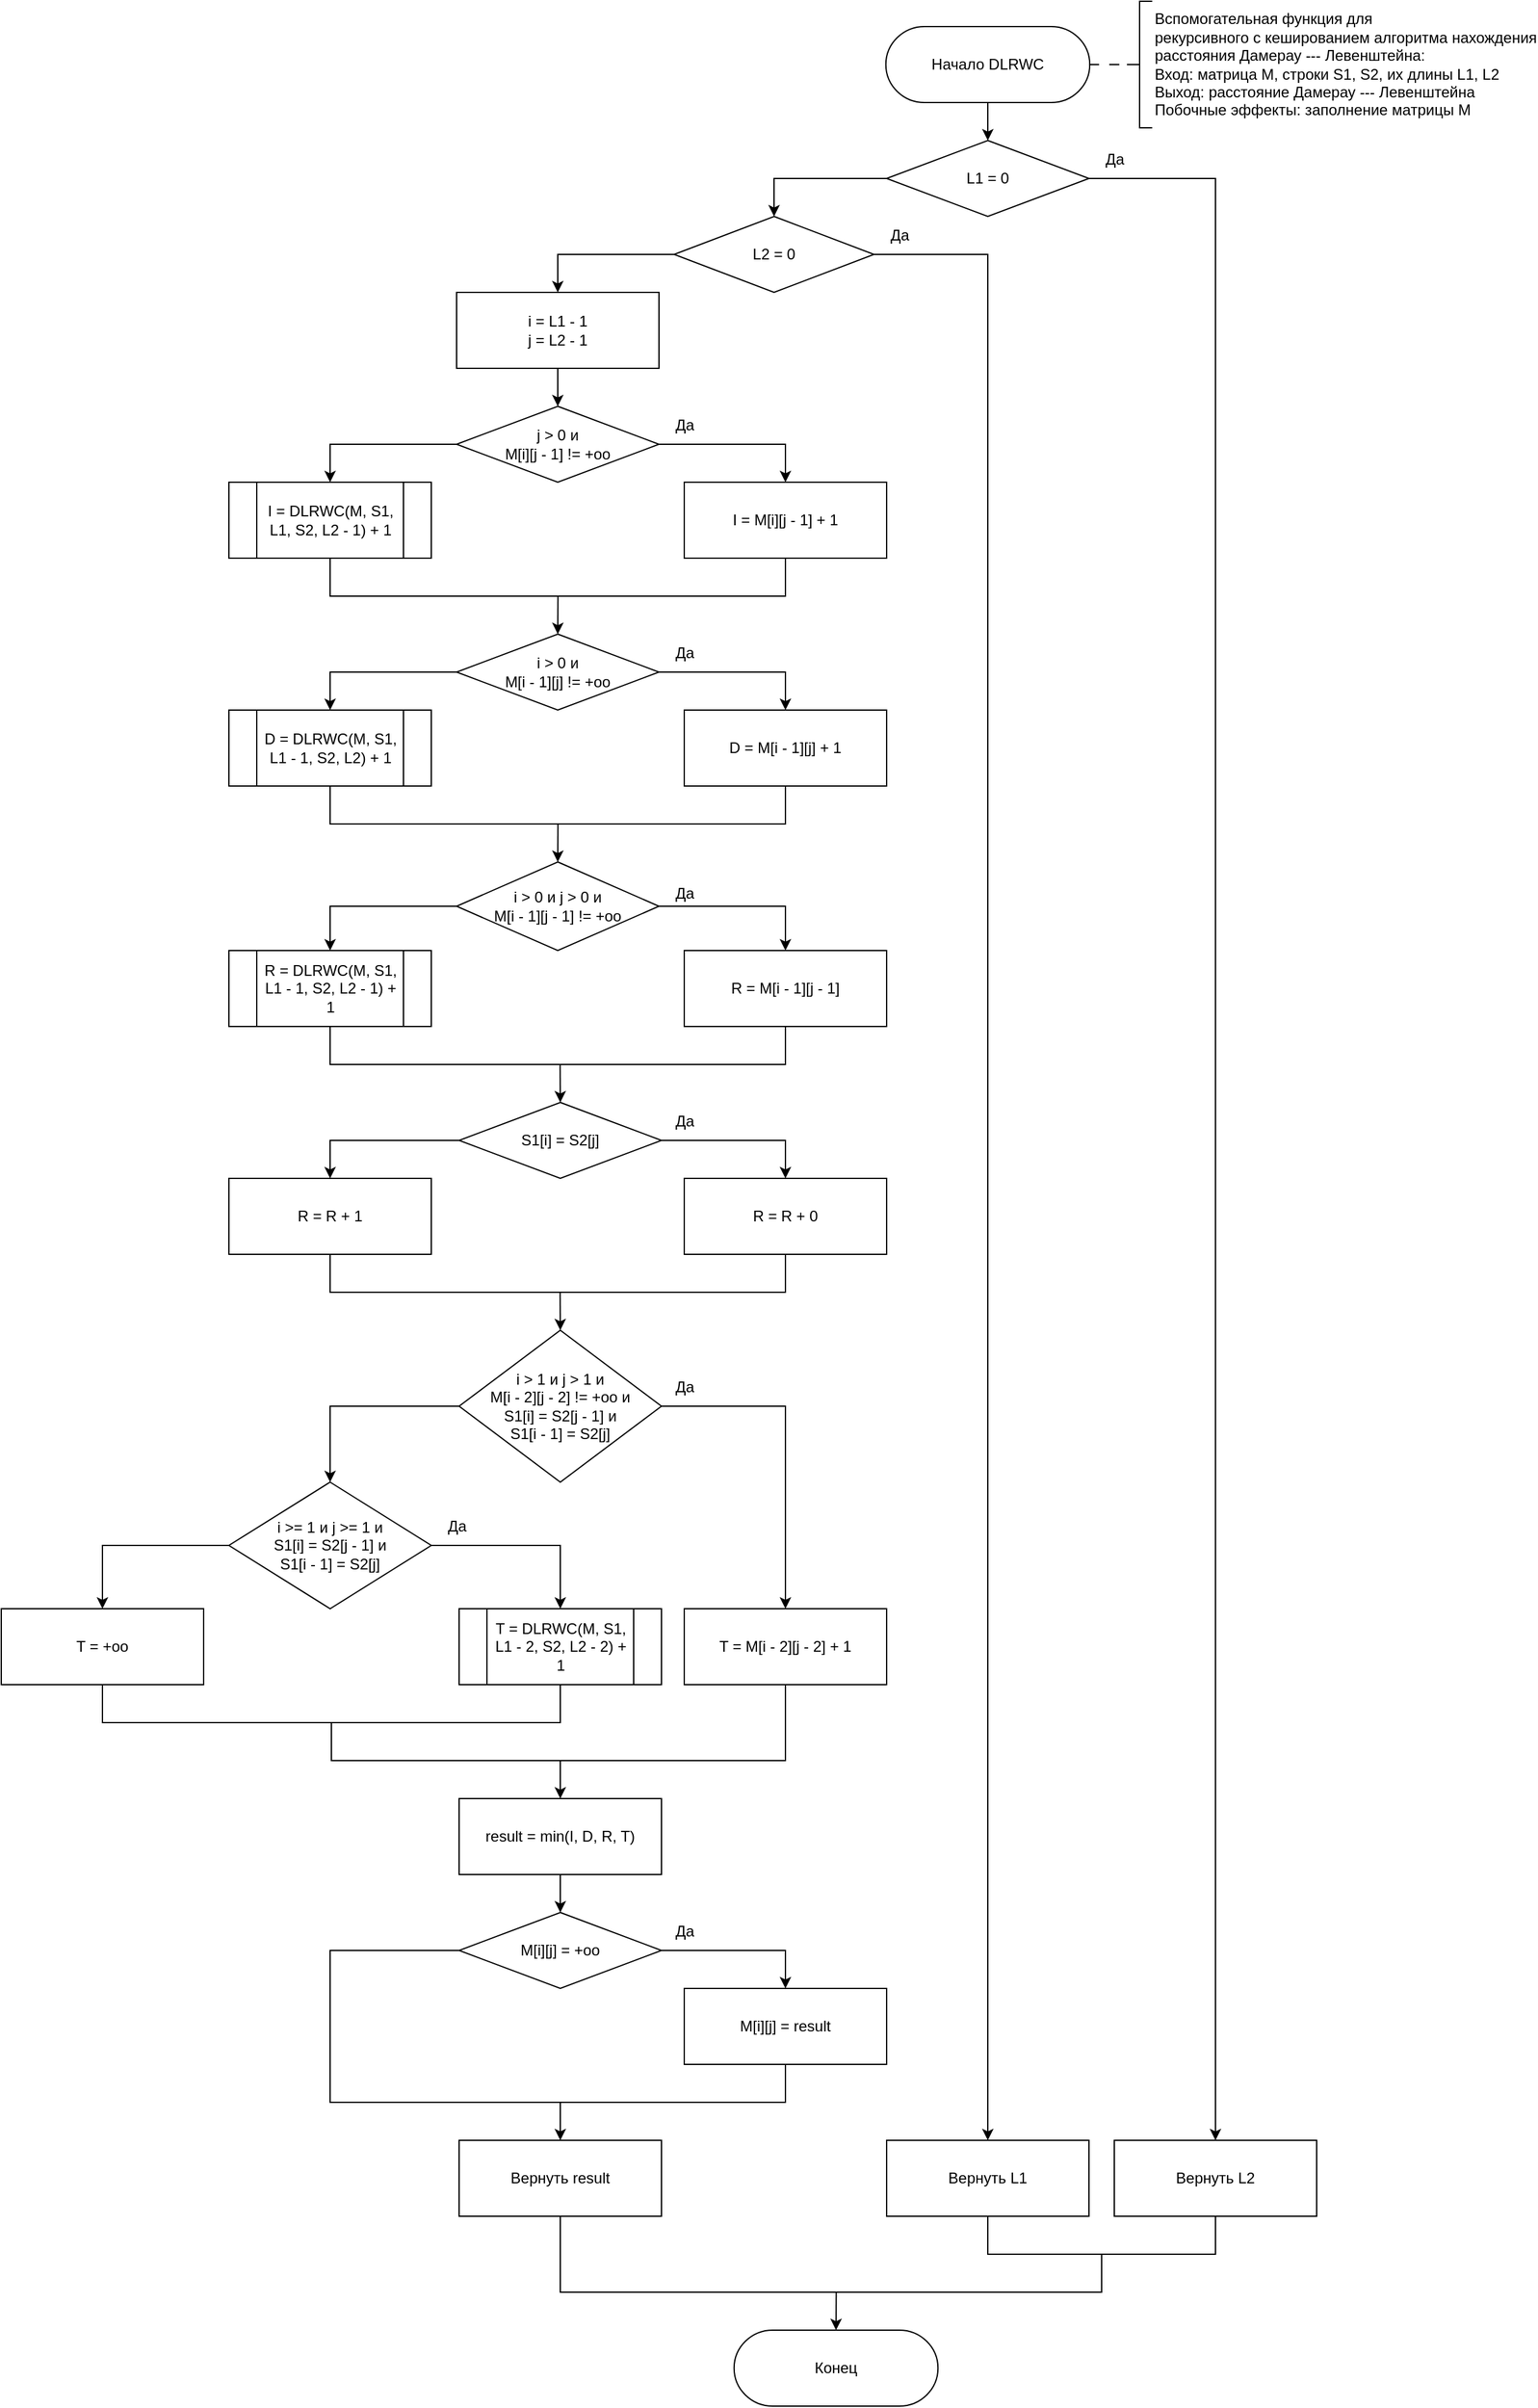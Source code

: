 <mxfile version="22.0.8" type="device">
  <diagram name="Page-1" id="_I_mo6e4AMlPnDHz9Azm">
    <mxGraphModel dx="2467" dy="1407" grid="1" gridSize="10" guides="1" tooltips="1" connect="1" arrows="1" fold="1" page="1" pageScale="1" pageWidth="1169" pageHeight="827" math="0" shadow="0">
      <root>
        <mxCell id="0" />
        <mxCell id="1" parent="0" />
        <mxCell id="eSqSu_eYTkoBlQldwkRQ-2" value="Начало DLRWC" style="html=1;shape=stencil(xVVNb4MwDP01HJmAaFV7nFh37GWTdnapgaghQU7Wj3+/0IAGAzqayyQO+D3yXuzYJGCpLqHGIIkkVBiw1yBJPpAqLsEosoFlSgevIheeXbhZuxB0jZlx2AmIw16gY7QhdcQzP5hWgcsSiZuGZdsgerHfNA9LMyWlFeFK6gHT460YcGnXRhcnFj09O5trG7uotg4VGqQB+pPczgFB8ubtFC9zevdwGmbU+f7l9Pm4U+zntPWpXvzbLF5YwZ1HYhN2683CA/Oy69Qfz86rmCO7xdnN2LHUInMDyNI9ZMeC1Jc8TG6yhma4R0RHV+qEs+19L/1OQHDZE+j+OY8oAGX2hVoF1q6h6zC+hHDhOiRloKnCQF8AFRhanTAXUAwofUase3B79NPbXXlkHHko/GPGHiecCaXxzhhYfNRkN3SmM1maK8I7LZtzIdzVNDcNI4Eb6i7KG/AN);whiteSpace=wrap;" vertex="1" parent="1">
          <mxGeometry x="150" y="190" width="100" height="60" as="geometry" />
        </mxCell>
        <mxCell id="eSqSu_eYTkoBlQldwkRQ-3" style="edgeStyle=orthogonalEdgeStyle;rounded=0;orthogonalLoop=1;jettySize=auto;html=1;exitX=1;exitY=0.5;exitDx=0;exitDy=0;exitPerimeter=0;entryX=0.5;entryY=0;entryDx=0;entryDy=0;" edge="1" parent="1" source="eSqSu_eYTkoBlQldwkRQ-4" target="eSqSu_eYTkoBlQldwkRQ-9">
          <mxGeometry relative="1" as="geometry" />
        </mxCell>
        <mxCell id="eSqSu_eYTkoBlQldwkRQ-4" value="L1 = 0" style="html=1;shape=mxgraph.flowchart.decision;whiteSpace=wrap;" vertex="1" parent="1">
          <mxGeometry x="120" y="280" width="160" height="60" as="geometry" />
        </mxCell>
        <mxCell id="eSqSu_eYTkoBlQldwkRQ-5" style="edgeStyle=orthogonalEdgeStyle;rounded=0;orthogonalLoop=1;jettySize=auto;html=1;exitX=1;exitY=0.5;exitDx=0;exitDy=0;exitPerimeter=0;entryX=0.5;entryY=0;entryDx=0;entryDy=0;" edge="1" parent="1" source="eSqSu_eYTkoBlQldwkRQ-6" target="eSqSu_eYTkoBlQldwkRQ-11">
          <mxGeometry relative="1" as="geometry" />
        </mxCell>
        <mxCell id="eSqSu_eYTkoBlQldwkRQ-37" style="edgeStyle=orthogonalEdgeStyle;rounded=0;orthogonalLoop=1;jettySize=auto;html=1;exitX=0;exitY=0.5;exitDx=0;exitDy=0;exitPerimeter=0;entryX=0.5;entryY=0;entryDx=0;entryDy=0;" edge="1" parent="1" source="eSqSu_eYTkoBlQldwkRQ-6" target="eSqSu_eYTkoBlQldwkRQ-36">
          <mxGeometry relative="1" as="geometry" />
        </mxCell>
        <mxCell id="eSqSu_eYTkoBlQldwkRQ-6" value="L2 = 0" style="html=1;shape=mxgraph.flowchart.decision;whiteSpace=wrap;" vertex="1" parent="1">
          <mxGeometry x="-48" y="340" width="158" height="60" as="geometry" />
        </mxCell>
        <mxCell id="eSqSu_eYTkoBlQldwkRQ-7" style="edgeStyle=orthogonalEdgeStyle;rounded=0;orthogonalLoop=1;jettySize=auto;html=1;exitX=0;exitY=0.5;exitDx=0;exitDy=0;exitPerimeter=0;entryX=0.5;entryY=0;entryDx=0;entryDy=0;entryPerimeter=0;" edge="1" parent="1" source="eSqSu_eYTkoBlQldwkRQ-4" target="eSqSu_eYTkoBlQldwkRQ-6">
          <mxGeometry relative="1" as="geometry" />
        </mxCell>
        <mxCell id="eSqSu_eYTkoBlQldwkRQ-8" style="edgeStyle=orthogonalEdgeStyle;rounded=0;orthogonalLoop=1;jettySize=auto;html=1;exitX=0.5;exitY=1;exitDx=0;exitDy=0;exitPerimeter=0;entryX=0.5;entryY=0;entryDx=0;entryDy=0;entryPerimeter=0;" edge="1" parent="1" source="eSqSu_eYTkoBlQldwkRQ-2" target="eSqSu_eYTkoBlQldwkRQ-4">
          <mxGeometry relative="1" as="geometry" />
        </mxCell>
        <mxCell id="eSqSu_eYTkoBlQldwkRQ-9" value="Вернуть L2" style="rounded=1;whiteSpace=wrap;html=1;absoluteArcSize=1;arcSize=0;" vertex="1" parent="1">
          <mxGeometry x="300" y="1860" width="160" height="60" as="geometry" />
        </mxCell>
        <mxCell id="eSqSu_eYTkoBlQldwkRQ-10" style="edgeStyle=orthogonalEdgeStyle;rounded=0;orthogonalLoop=1;jettySize=auto;html=1;exitX=0.5;exitY=1;exitDx=0;exitDy=0;entryX=0.5;entryY=1;entryDx=0;entryDy=0;endArrow=none;endFill=0;" edge="1" parent="1" source="eSqSu_eYTkoBlQldwkRQ-11" target="eSqSu_eYTkoBlQldwkRQ-9">
          <mxGeometry relative="1" as="geometry">
            <Array as="points">
              <mxPoint x="200" y="1950" />
              <mxPoint x="380" y="1950" />
            </Array>
          </mxGeometry>
        </mxCell>
        <mxCell id="eSqSu_eYTkoBlQldwkRQ-11" value="Вернуть L1" style="rounded=1;whiteSpace=wrap;html=1;absoluteArcSize=1;arcSize=0;" vertex="1" parent="1">
          <mxGeometry x="120" y="1860" width="160" height="60" as="geometry" />
        </mxCell>
        <mxCell id="eSqSu_eYTkoBlQldwkRQ-18" style="edgeStyle=orthogonalEdgeStyle;rounded=0;orthogonalLoop=1;jettySize=auto;html=1;exitX=0.5;exitY=0;exitDx=0;exitDy=0;exitPerimeter=0;endArrow=none;endFill=0;startArrow=classic;startFill=1;" edge="1" parent="1" source="eSqSu_eYTkoBlQldwkRQ-20">
          <mxGeometry relative="1" as="geometry">
            <mxPoint x="79.87" y="2010" as="targetPoint" />
          </mxGeometry>
        </mxCell>
        <mxCell id="eSqSu_eYTkoBlQldwkRQ-19" style="edgeStyle=orthogonalEdgeStyle;rounded=0;orthogonalLoop=1;jettySize=auto;html=1;exitX=0.5;exitY=0;exitDx=0;exitDy=0;exitPerimeter=0;startArrow=classic;startFill=1;endArrow=none;endFill=0;" edge="1" parent="1" source="eSqSu_eYTkoBlQldwkRQ-20">
          <mxGeometry relative="1" as="geometry">
            <mxPoint x="80.167" y="1980" as="targetPoint" />
          </mxGeometry>
        </mxCell>
        <mxCell id="eSqSu_eYTkoBlQldwkRQ-20" value="Конец" style="html=1;shape=stencil(xVVNb4MwDP01HJmAaFV7nFh37GWTdnapgaghQU7Wj3+/0IAGAzqayyQO+D3yXuzYJGCpLqHGIIkkVBiw1yBJPpAqLsEosoFlSgevIheeXbhZuxB0jZlx2AmIw16gY7QhdcQzP5hWgcsSiZuGZdsgerHfNA9LMyWlFeFK6gHT460YcGnXRhcnFj09O5trG7uotg4VGqQB+pPczgFB8ubtFC9zevdwGmbU+f7l9Pm4U+zntPWpXvzbLF5YwZ1HYhN2683CA/Oy69Qfz86rmCO7xdnN2LHUInMDyNI9ZMeC1Jc8TG6yhma4R0RHV+qEs+19L/1OQHDZE+j+OY8oAGX2hVoF1q6h6zC+hHDhOiRloKnCQF8AFRhanTAXUAwofUase3B79NPbXXlkHHko/GPGHiecCaXxzhhYfNRkN3SmM1maK8I7LZtzIdzVNDcNI4Eb6i7KG/AN);whiteSpace=wrap;" vertex="1" parent="1">
          <mxGeometry x="30" y="2010" width="100" height="60" as="geometry" />
        </mxCell>
        <mxCell id="eSqSu_eYTkoBlQldwkRQ-22" style="edgeStyle=orthogonalEdgeStyle;rounded=0;orthogonalLoop=1;jettySize=auto;html=1;exitX=0.5;exitY=1;exitDx=0;exitDy=0;endArrow=none;endFill=0;" edge="1" parent="1">
          <mxGeometry relative="1" as="geometry">
            <mxPoint x="290" y="1950" as="targetPoint" />
            <Array as="points">
              <mxPoint x="-138" y="1980" />
              <mxPoint x="290" y="1980" />
            </Array>
            <mxPoint x="-138" y="1920" as="sourcePoint" />
          </mxGeometry>
        </mxCell>
        <mxCell id="eSqSu_eYTkoBlQldwkRQ-31" style="edgeStyle=orthogonalEdgeStyle;rounded=0;orthogonalLoop=1;jettySize=auto;html=1;endArrow=none;endFill=0;dashed=1;dashPattern=8 8;" edge="1" parent="1">
          <mxGeometry relative="1" as="geometry">
            <mxPoint x="310" y="220" as="targetPoint" />
            <mxPoint x="280" y="220" as="sourcePoint" />
          </mxGeometry>
        </mxCell>
        <mxCell id="eSqSu_eYTkoBlQldwkRQ-32" value="Вспомогательная функция для&lt;br&gt;рекурсивного c кешированием алгоритма нахождения&lt;br style=&quot;border-color: var(--border-color);&quot;&gt;расстояния Дамерау --- Левенштейна:&lt;br style=&quot;border-color: var(--border-color);&quot;&gt;Вход: матрица M, строки S1, S2, их длины L1, L2&lt;br style=&quot;border-color: var(--border-color);&quot;&gt;Выход: расстояние Дамерау --- Левенштейна&lt;br&gt;Побочные эффекты: заполнение матрицы M" style="html=1;shape=mxgraph.flowchart.annotation_2;align=left;labelPosition=right;pointerEvents=1;" vertex="1" parent="1">
          <mxGeometry x="310" y="170" width="20" height="100" as="geometry" />
        </mxCell>
        <mxCell id="eSqSu_eYTkoBlQldwkRQ-36" value="i = L1 - 1&lt;br&gt;j = L2 - 1" style="rounded=1;whiteSpace=wrap;html=1;absoluteArcSize=1;arcSize=0;" vertex="1" parent="1">
          <mxGeometry x="-220" y="400" width="160" height="60" as="geometry" />
        </mxCell>
        <mxCell id="eSqSu_eYTkoBlQldwkRQ-94" style="edgeStyle=orthogonalEdgeStyle;rounded=0;orthogonalLoop=1;jettySize=auto;html=1;exitX=0;exitY=0.5;exitDx=0;exitDy=0;exitPerimeter=0;entryX=0.5;entryY=0;entryDx=0;entryDy=0;" edge="1" parent="1" source="eSqSu_eYTkoBlQldwkRQ-38" target="eSqSu_eYTkoBlQldwkRQ-41">
          <mxGeometry relative="1" as="geometry" />
        </mxCell>
        <mxCell id="eSqSu_eYTkoBlQldwkRQ-95" style="edgeStyle=orthogonalEdgeStyle;rounded=0;orthogonalLoop=1;jettySize=auto;html=1;exitX=1;exitY=0.5;exitDx=0;exitDy=0;exitPerimeter=0;entryX=0.5;entryY=0;entryDx=0;entryDy=0;" edge="1" parent="1" source="eSqSu_eYTkoBlQldwkRQ-38" target="eSqSu_eYTkoBlQldwkRQ-40">
          <mxGeometry relative="1" as="geometry" />
        </mxCell>
        <mxCell id="eSqSu_eYTkoBlQldwkRQ-96" style="edgeStyle=orthogonalEdgeStyle;rounded=0;orthogonalLoop=1;jettySize=auto;html=1;exitX=0.5;exitY=0;exitDx=0;exitDy=0;exitPerimeter=0;entryX=0.5;entryY=1;entryDx=0;entryDy=0;endArrow=none;endFill=0;startArrow=classic;startFill=1;" edge="1" parent="1" source="eSqSu_eYTkoBlQldwkRQ-38" target="eSqSu_eYTkoBlQldwkRQ-36">
          <mxGeometry relative="1" as="geometry" />
        </mxCell>
        <mxCell id="eSqSu_eYTkoBlQldwkRQ-38" value="j &amp;gt; 0 и&lt;br&gt;M[i][j - 1] != +oo" style="html=1;shape=mxgraph.flowchart.decision;whiteSpace=wrap;" vertex="1" parent="1">
          <mxGeometry x="-220" y="490" width="160" height="60" as="geometry" />
        </mxCell>
        <mxCell id="eSqSu_eYTkoBlQldwkRQ-40" value="I = M[i][j - 1] + 1" style="rounded=1;whiteSpace=wrap;html=1;absoluteArcSize=1;arcSize=0;" vertex="1" parent="1">
          <mxGeometry x="-40" y="550" width="160" height="60" as="geometry" />
        </mxCell>
        <mxCell id="eSqSu_eYTkoBlQldwkRQ-42" style="edgeStyle=orthogonalEdgeStyle;rounded=0;orthogonalLoop=1;jettySize=auto;html=1;exitX=0.5;exitY=1;exitDx=0;exitDy=0;entryX=0.5;entryY=1;entryDx=0;entryDy=0;endArrow=none;endFill=0;" edge="1" parent="1" source="eSqSu_eYTkoBlQldwkRQ-41" target="eSqSu_eYTkoBlQldwkRQ-40">
          <mxGeometry relative="1" as="geometry">
            <Array as="points">
              <mxPoint x="-320" y="640" />
              <mxPoint x="40" y="640" />
            </Array>
          </mxGeometry>
        </mxCell>
        <mxCell id="eSqSu_eYTkoBlQldwkRQ-41" value="I = DLRWC(M, S1, L1, S2, L2 - 1) + 1" style="html=1;shape=process;whiteSpace=wrap;size=0.14;" vertex="1" parent="1">
          <mxGeometry x="-400" y="550" width="160" height="60" as="geometry" />
        </mxCell>
        <mxCell id="eSqSu_eYTkoBlQldwkRQ-91" style="edgeStyle=orthogonalEdgeStyle;rounded=0;orthogonalLoop=1;jettySize=auto;html=1;exitX=0;exitY=0.5;exitDx=0;exitDy=0;exitPerimeter=0;entryX=0.5;entryY=0;entryDx=0;entryDy=0;" edge="1" parent="1" source="eSqSu_eYTkoBlQldwkRQ-43" target="eSqSu_eYTkoBlQldwkRQ-46">
          <mxGeometry relative="1" as="geometry" />
        </mxCell>
        <mxCell id="eSqSu_eYTkoBlQldwkRQ-92" style="edgeStyle=orthogonalEdgeStyle;rounded=0;orthogonalLoop=1;jettySize=auto;html=1;exitX=1;exitY=0.5;exitDx=0;exitDy=0;exitPerimeter=0;entryX=0.5;entryY=0;entryDx=0;entryDy=0;" edge="1" parent="1" source="eSqSu_eYTkoBlQldwkRQ-43" target="eSqSu_eYTkoBlQldwkRQ-44">
          <mxGeometry relative="1" as="geometry" />
        </mxCell>
        <mxCell id="eSqSu_eYTkoBlQldwkRQ-93" style="edgeStyle=orthogonalEdgeStyle;rounded=0;orthogonalLoop=1;jettySize=auto;html=1;exitX=0.5;exitY=0;exitDx=0;exitDy=0;exitPerimeter=0;endArrow=none;endFill=0;startArrow=classic;startFill=1;" edge="1" parent="1" source="eSqSu_eYTkoBlQldwkRQ-43">
          <mxGeometry relative="1" as="geometry">
            <mxPoint x="-139.833" y="640" as="targetPoint" />
          </mxGeometry>
        </mxCell>
        <mxCell id="eSqSu_eYTkoBlQldwkRQ-43" value="i &amp;gt; 0 и&lt;br&gt;M[i - 1][j] != +oo" style="html=1;shape=mxgraph.flowchart.decision;whiteSpace=wrap;" vertex="1" parent="1">
          <mxGeometry x="-220" y="670" width="160" height="60" as="geometry" />
        </mxCell>
        <mxCell id="eSqSu_eYTkoBlQldwkRQ-44" value="D = M[i - 1][j] + 1" style="rounded=1;whiteSpace=wrap;html=1;absoluteArcSize=1;arcSize=0;" vertex="1" parent="1">
          <mxGeometry x="-40" y="730" width="160" height="60" as="geometry" />
        </mxCell>
        <mxCell id="eSqSu_eYTkoBlQldwkRQ-45" style="edgeStyle=orthogonalEdgeStyle;rounded=0;orthogonalLoop=1;jettySize=auto;html=1;exitX=0.5;exitY=1;exitDx=0;exitDy=0;entryX=0.5;entryY=1;entryDx=0;entryDy=0;endArrow=none;endFill=0;" edge="1" parent="1" source="eSqSu_eYTkoBlQldwkRQ-46" target="eSqSu_eYTkoBlQldwkRQ-44">
          <mxGeometry relative="1" as="geometry">
            <Array as="points">
              <mxPoint x="-320" y="820" />
              <mxPoint x="40" y="820" />
            </Array>
          </mxGeometry>
        </mxCell>
        <mxCell id="eSqSu_eYTkoBlQldwkRQ-46" value="D = DLRWC(M, S1, L1 - 1, S2, L2) + 1" style="html=1;shape=process;whiteSpace=wrap;size=0.14;" vertex="1" parent="1">
          <mxGeometry x="-400" y="730" width="160" height="60" as="geometry" />
        </mxCell>
        <mxCell id="eSqSu_eYTkoBlQldwkRQ-87" style="edgeStyle=orthogonalEdgeStyle;rounded=0;orthogonalLoop=1;jettySize=auto;html=1;exitX=0;exitY=0.5;exitDx=0;exitDy=0;exitPerimeter=0;entryX=0.5;entryY=0;entryDx=0;entryDy=0;" edge="1" parent="1" source="eSqSu_eYTkoBlQldwkRQ-47" target="eSqSu_eYTkoBlQldwkRQ-50">
          <mxGeometry relative="1" as="geometry" />
        </mxCell>
        <mxCell id="eSqSu_eYTkoBlQldwkRQ-88" style="edgeStyle=orthogonalEdgeStyle;rounded=0;orthogonalLoop=1;jettySize=auto;html=1;entryX=0.5;entryY=0;entryDx=0;entryDy=0;" edge="1" parent="1" source="eSqSu_eYTkoBlQldwkRQ-47" target="eSqSu_eYTkoBlQldwkRQ-48">
          <mxGeometry relative="1" as="geometry" />
        </mxCell>
        <mxCell id="eSqSu_eYTkoBlQldwkRQ-90" style="edgeStyle=orthogonalEdgeStyle;rounded=0;orthogonalLoop=1;jettySize=auto;html=1;exitX=0.5;exitY=0;exitDx=0;exitDy=0;exitPerimeter=0;endArrow=none;endFill=0;startArrow=classic;startFill=1;" edge="1" parent="1" source="eSqSu_eYTkoBlQldwkRQ-47">
          <mxGeometry relative="1" as="geometry">
            <mxPoint x="-139.833" y="820" as="targetPoint" />
          </mxGeometry>
        </mxCell>
        <mxCell id="eSqSu_eYTkoBlQldwkRQ-47" value="i &amp;gt; 0 и j &amp;gt; 0 и&lt;br&gt;M[i - 1][j - 1] != +oo" style="html=1;shape=mxgraph.flowchart.decision;whiteSpace=wrap;" vertex="1" parent="1">
          <mxGeometry x="-220" y="850" width="160" height="70" as="geometry" />
        </mxCell>
        <mxCell id="eSqSu_eYTkoBlQldwkRQ-48" value="R = M[i - 1][j - 1]" style="rounded=1;whiteSpace=wrap;html=1;absoluteArcSize=1;arcSize=0;" vertex="1" parent="1">
          <mxGeometry x="-40" y="920" width="160" height="60" as="geometry" />
        </mxCell>
        <mxCell id="eSqSu_eYTkoBlQldwkRQ-49" style="edgeStyle=orthogonalEdgeStyle;rounded=0;orthogonalLoop=1;jettySize=auto;html=1;exitX=0.5;exitY=1;exitDx=0;exitDy=0;entryX=0.5;entryY=1;entryDx=0;entryDy=0;endArrow=none;endFill=0;" edge="1" parent="1" source="eSqSu_eYTkoBlQldwkRQ-50" target="eSqSu_eYTkoBlQldwkRQ-48">
          <mxGeometry relative="1" as="geometry">
            <Array as="points">
              <mxPoint x="-320" y="1010" />
              <mxPoint x="40" y="1010" />
            </Array>
          </mxGeometry>
        </mxCell>
        <mxCell id="eSqSu_eYTkoBlQldwkRQ-50" value="R = DLRWC(M, S1, L1 - 1, S2, L2 - 1) + 1" style="html=1;shape=process;whiteSpace=wrap;size=0.14;" vertex="1" parent="1">
          <mxGeometry x="-400" y="920" width="160" height="60" as="geometry" />
        </mxCell>
        <mxCell id="eSqSu_eYTkoBlQldwkRQ-51" style="edgeStyle=orthogonalEdgeStyle;rounded=0;orthogonalLoop=1;jettySize=auto;html=1;exitX=0;exitY=0.5;exitDx=0;exitDy=0;exitPerimeter=0;entryX=0.5;entryY=0;entryDx=0;entryDy=0;" edge="1" parent="1" source="eSqSu_eYTkoBlQldwkRQ-53" target="eSqSu_eYTkoBlQldwkRQ-55">
          <mxGeometry relative="1" as="geometry" />
        </mxCell>
        <mxCell id="eSqSu_eYTkoBlQldwkRQ-52" style="edgeStyle=orthogonalEdgeStyle;rounded=0;orthogonalLoop=1;jettySize=auto;html=1;exitX=1;exitY=0.5;exitDx=0;exitDy=0;exitPerimeter=0;entryX=0.5;entryY=0;entryDx=0;entryDy=0;" edge="1" parent="1" source="eSqSu_eYTkoBlQldwkRQ-53" target="eSqSu_eYTkoBlQldwkRQ-56">
          <mxGeometry relative="1" as="geometry" />
        </mxCell>
        <mxCell id="eSqSu_eYTkoBlQldwkRQ-89" style="edgeStyle=orthogonalEdgeStyle;rounded=0;orthogonalLoop=1;jettySize=auto;html=1;exitX=0.5;exitY=0;exitDx=0;exitDy=0;exitPerimeter=0;endArrow=none;endFill=0;startArrow=classic;startFill=1;" edge="1" parent="1" source="eSqSu_eYTkoBlQldwkRQ-53">
          <mxGeometry relative="1" as="geometry">
            <mxPoint x="-138.167" y="1010" as="targetPoint" />
          </mxGeometry>
        </mxCell>
        <mxCell id="eSqSu_eYTkoBlQldwkRQ-53" value="S1[i] = S2[j]" style="html=1;shape=mxgraph.flowchart.decision;whiteSpace=wrap;" vertex="1" parent="1">
          <mxGeometry x="-218" y="1040" width="160" height="60" as="geometry" />
        </mxCell>
        <mxCell id="eSqSu_eYTkoBlQldwkRQ-54" style="edgeStyle=orthogonalEdgeStyle;rounded=0;orthogonalLoop=1;jettySize=auto;html=1;exitX=0.5;exitY=1;exitDx=0;exitDy=0;entryX=0.5;entryY=1;entryDx=0;entryDy=0;endArrow=none;endFill=0;" edge="1" parent="1" source="eSqSu_eYTkoBlQldwkRQ-55" target="eSqSu_eYTkoBlQldwkRQ-56">
          <mxGeometry relative="1" as="geometry">
            <Array as="points">
              <mxPoint x="-320" y="1190" />
              <mxPoint x="40" y="1190" />
            </Array>
          </mxGeometry>
        </mxCell>
        <mxCell id="eSqSu_eYTkoBlQldwkRQ-55" value="R = R + 1" style="rounded=1;whiteSpace=wrap;html=1;absoluteArcSize=1;arcSize=0;" vertex="1" parent="1">
          <mxGeometry x="-400" y="1100" width="160" height="60" as="geometry" />
        </mxCell>
        <mxCell id="eSqSu_eYTkoBlQldwkRQ-56" value="R = R + 0" style="rounded=1;whiteSpace=wrap;html=1;absoluteArcSize=1;arcSize=0;" vertex="1" parent="1">
          <mxGeometry x="-40" y="1100" width="160" height="60" as="geometry" />
        </mxCell>
        <mxCell id="eSqSu_eYTkoBlQldwkRQ-75" style="edgeStyle=orthogonalEdgeStyle;rounded=0;orthogonalLoop=1;jettySize=auto;html=1;exitX=0.5;exitY=1;exitDx=0;exitDy=0;entryX=0.5;entryY=1;entryDx=0;entryDy=0;endArrow=none;endFill=0;" edge="1" parent="1" source="eSqSu_eYTkoBlQldwkRQ-57" target="eSqSu_eYTkoBlQldwkRQ-71">
          <mxGeometry relative="1" as="geometry">
            <Array as="points">
              <mxPoint x="-500" y="1530" />
              <mxPoint x="-138" y="1530" />
            </Array>
          </mxGeometry>
        </mxCell>
        <mxCell id="eSqSu_eYTkoBlQldwkRQ-57" value="T = +oo" style="rounded=1;whiteSpace=wrap;html=1;absoluteArcSize=1;arcSize=0;" vertex="1" parent="1">
          <mxGeometry x="-580" y="1440" width="160" height="60" as="geometry" />
        </mxCell>
        <mxCell id="eSqSu_eYTkoBlQldwkRQ-64" style="edgeStyle=orthogonalEdgeStyle;rounded=0;orthogonalLoop=1;jettySize=auto;html=1;exitX=1;exitY=0.5;exitDx=0;exitDy=0;exitPerimeter=0;entryX=0.5;entryY=0;entryDx=0;entryDy=0;" edge="1" parent="1" source="eSqSu_eYTkoBlQldwkRQ-65" target="eSqSu_eYTkoBlQldwkRQ-68">
          <mxGeometry relative="1" as="geometry" />
        </mxCell>
        <mxCell id="eSqSu_eYTkoBlQldwkRQ-86" style="edgeStyle=orthogonalEdgeStyle;rounded=0;orthogonalLoop=1;jettySize=auto;html=1;exitX=0.5;exitY=0;exitDx=0;exitDy=0;exitPerimeter=0;startArrow=classic;startFill=1;endArrow=none;endFill=0;" edge="1" parent="1" source="eSqSu_eYTkoBlQldwkRQ-65">
          <mxGeometry relative="1" as="geometry">
            <mxPoint x="-138.167" y="1190" as="targetPoint" />
          </mxGeometry>
        </mxCell>
        <mxCell id="eSqSu_eYTkoBlQldwkRQ-65" value="i &amp;gt; 1 и j &amp;gt; 1 и&lt;br&gt;M[i - 2][j - 2] != +oo и&lt;br&gt;S1[i] = S2[j - 1] и&lt;br&gt;S1[i - 1] = S2[j]" style="html=1;shape=mxgraph.flowchart.decision;whiteSpace=wrap;" vertex="1" parent="1">
          <mxGeometry x="-218" y="1220" width="160" height="120" as="geometry" />
        </mxCell>
        <mxCell id="eSqSu_eYTkoBlQldwkRQ-76" style="edgeStyle=orthogonalEdgeStyle;rounded=0;orthogonalLoop=1;jettySize=auto;html=1;exitX=0.5;exitY=1;exitDx=0;exitDy=0;endArrow=none;endFill=0;" edge="1" parent="1" source="eSqSu_eYTkoBlQldwkRQ-68">
          <mxGeometry relative="1" as="geometry">
            <mxPoint x="-320" y="1530" as="targetPoint" />
            <Array as="points">
              <mxPoint x="40" y="1560" />
              <mxPoint x="-319" y="1560" />
            </Array>
          </mxGeometry>
        </mxCell>
        <mxCell id="eSqSu_eYTkoBlQldwkRQ-68" value="T = M[i - 2][j - 2] + 1" style="rounded=1;whiteSpace=wrap;html=1;absoluteArcSize=1;arcSize=0;" vertex="1" parent="1">
          <mxGeometry x="-40" y="1440" width="160" height="60" as="geometry" />
        </mxCell>
        <mxCell id="eSqSu_eYTkoBlQldwkRQ-72" style="edgeStyle=orthogonalEdgeStyle;rounded=0;orthogonalLoop=1;jettySize=auto;html=1;exitX=0;exitY=0.5;exitDx=0;exitDy=0;exitPerimeter=0;entryX=0.5;entryY=0;entryDx=0;entryDy=0;" edge="1" parent="1" source="eSqSu_eYTkoBlQldwkRQ-69" target="eSqSu_eYTkoBlQldwkRQ-57">
          <mxGeometry relative="1" as="geometry" />
        </mxCell>
        <mxCell id="eSqSu_eYTkoBlQldwkRQ-74" style="edgeStyle=orthogonalEdgeStyle;rounded=0;orthogonalLoop=1;jettySize=auto;html=1;exitX=1;exitY=0.5;exitDx=0;exitDy=0;exitPerimeter=0;entryX=0.5;entryY=0;entryDx=0;entryDy=0;" edge="1" parent="1" source="eSqSu_eYTkoBlQldwkRQ-69" target="eSqSu_eYTkoBlQldwkRQ-71">
          <mxGeometry relative="1" as="geometry" />
        </mxCell>
        <mxCell id="eSqSu_eYTkoBlQldwkRQ-69" value="i &amp;gt;= 1 и j &amp;gt;= 1 и&lt;br&gt;S1[i] = S2[j - 1] и&lt;br&gt;S1[i - 1] = S2[j]" style="html=1;shape=mxgraph.flowchart.decision;whiteSpace=wrap;" vertex="1" parent="1">
          <mxGeometry x="-400" y="1340" width="160" height="100" as="geometry" />
        </mxCell>
        <mxCell id="eSqSu_eYTkoBlQldwkRQ-70" style="edgeStyle=orthogonalEdgeStyle;rounded=0;orthogonalLoop=1;jettySize=auto;html=1;exitX=0;exitY=0.5;exitDx=0;exitDy=0;exitPerimeter=0;entryX=0.5;entryY=0;entryDx=0;entryDy=0;entryPerimeter=0;" edge="1" parent="1" source="eSqSu_eYTkoBlQldwkRQ-65" target="eSqSu_eYTkoBlQldwkRQ-69">
          <mxGeometry relative="1" as="geometry" />
        </mxCell>
        <mxCell id="eSqSu_eYTkoBlQldwkRQ-71" value="T = DLRWC(M, S1, L1 - 2, S2, L2 - 2) + 1" style="html=1;shape=process;whiteSpace=wrap;size=0.14;" vertex="1" parent="1">
          <mxGeometry x="-218" y="1440" width="160" height="60" as="geometry" />
        </mxCell>
        <mxCell id="eSqSu_eYTkoBlQldwkRQ-81" style="edgeStyle=orthogonalEdgeStyle;rounded=0;orthogonalLoop=1;jettySize=auto;html=1;exitX=0;exitY=0.5;exitDx=0;exitDy=0;exitPerimeter=0;entryX=0.5;entryY=1;entryDx=0;entryDy=0;endArrow=none;endFill=0;" edge="1" parent="1" source="eSqSu_eYTkoBlQldwkRQ-77" target="eSqSu_eYTkoBlQldwkRQ-79">
          <mxGeometry relative="1" as="geometry">
            <Array as="points">
              <mxPoint x="-320" y="1710" />
              <mxPoint x="-320" y="1830" />
              <mxPoint x="40" y="1830" />
            </Array>
          </mxGeometry>
        </mxCell>
        <mxCell id="eSqSu_eYTkoBlQldwkRQ-82" style="edgeStyle=orthogonalEdgeStyle;rounded=0;orthogonalLoop=1;jettySize=auto;html=1;exitX=1;exitY=0.5;exitDx=0;exitDy=0;exitPerimeter=0;entryX=0.5;entryY=0;entryDx=0;entryDy=0;" edge="1" parent="1" source="eSqSu_eYTkoBlQldwkRQ-77" target="eSqSu_eYTkoBlQldwkRQ-79">
          <mxGeometry relative="1" as="geometry" />
        </mxCell>
        <mxCell id="eSqSu_eYTkoBlQldwkRQ-77" value="M[i][j] = +oo" style="html=1;shape=mxgraph.flowchart.decision;whiteSpace=wrap;" vertex="1" parent="1">
          <mxGeometry x="-218" y="1680" width="160" height="60" as="geometry" />
        </mxCell>
        <mxCell id="eSqSu_eYTkoBlQldwkRQ-84" style="edgeStyle=orthogonalEdgeStyle;rounded=0;orthogonalLoop=1;jettySize=auto;html=1;exitX=0.5;exitY=0;exitDx=0;exitDy=0;endArrow=none;endFill=0;startArrow=classic;startFill=1;" edge="1" parent="1" source="eSqSu_eYTkoBlQldwkRQ-78">
          <mxGeometry relative="1" as="geometry">
            <mxPoint x="-138" y="1560" as="targetPoint" />
          </mxGeometry>
        </mxCell>
        <mxCell id="eSqSu_eYTkoBlQldwkRQ-78" value="result = min(I, D, R, T)" style="rounded=1;whiteSpace=wrap;html=1;absoluteArcSize=1;arcSize=0;" vertex="1" parent="1">
          <mxGeometry x="-218" y="1590" width="160" height="60" as="geometry" />
        </mxCell>
        <mxCell id="eSqSu_eYTkoBlQldwkRQ-79" value="M[i][j] = result" style="rounded=1;whiteSpace=wrap;html=1;absoluteArcSize=1;arcSize=0;" vertex="1" parent="1">
          <mxGeometry x="-40" y="1740" width="160" height="60" as="geometry" />
        </mxCell>
        <mxCell id="eSqSu_eYTkoBlQldwkRQ-85" style="edgeStyle=orthogonalEdgeStyle;rounded=0;orthogonalLoop=1;jettySize=auto;html=1;exitX=0.5;exitY=0;exitDx=0;exitDy=0;endArrow=none;endFill=0;startArrow=classic;startFill=1;" edge="1" parent="1" source="eSqSu_eYTkoBlQldwkRQ-80">
          <mxGeometry relative="1" as="geometry">
            <mxPoint x="-138" y="1830" as="targetPoint" />
          </mxGeometry>
        </mxCell>
        <mxCell id="eSqSu_eYTkoBlQldwkRQ-80" value="Вернуть result" style="rounded=1;whiteSpace=wrap;html=1;absoluteArcSize=1;arcSize=0;" vertex="1" parent="1">
          <mxGeometry x="-218" y="1860" width="160" height="60" as="geometry" />
        </mxCell>
        <mxCell id="eSqSu_eYTkoBlQldwkRQ-83" style="edgeStyle=orthogonalEdgeStyle;rounded=0;orthogonalLoop=1;jettySize=auto;html=1;exitX=0.5;exitY=1;exitDx=0;exitDy=0;entryX=0.5;entryY=0;entryDx=0;entryDy=0;entryPerimeter=0;" edge="1" parent="1" source="eSqSu_eYTkoBlQldwkRQ-78" target="eSqSu_eYTkoBlQldwkRQ-77">
          <mxGeometry relative="1" as="geometry" />
        </mxCell>
        <mxCell id="eSqSu_eYTkoBlQldwkRQ-97" value="Да" style="text;html=1;align=center;verticalAlign=middle;resizable=0;points=[];autosize=1;strokeColor=none;fillColor=none;" vertex="1" parent="1">
          <mxGeometry x="280" y="280" width="40" height="30" as="geometry" />
        </mxCell>
        <mxCell id="eSqSu_eYTkoBlQldwkRQ-98" value="Да" style="text;html=1;align=center;verticalAlign=middle;resizable=0;points=[];autosize=1;strokeColor=none;fillColor=none;" vertex="1" parent="1">
          <mxGeometry x="110" y="340" width="40" height="30" as="geometry" />
        </mxCell>
        <mxCell id="eSqSu_eYTkoBlQldwkRQ-99" value="Да" style="text;html=1;align=center;verticalAlign=middle;resizable=0;points=[];autosize=1;strokeColor=none;fillColor=none;" vertex="1" parent="1">
          <mxGeometry x="-60" y="490" width="40" height="30" as="geometry" />
        </mxCell>
        <mxCell id="eSqSu_eYTkoBlQldwkRQ-100" value="Да" style="text;html=1;align=center;verticalAlign=middle;resizable=0;points=[];autosize=1;strokeColor=none;fillColor=none;" vertex="1" parent="1">
          <mxGeometry x="-60" y="670" width="40" height="30" as="geometry" />
        </mxCell>
        <mxCell id="eSqSu_eYTkoBlQldwkRQ-101" value="Да" style="text;html=1;align=center;verticalAlign=middle;resizable=0;points=[];autosize=1;strokeColor=none;fillColor=none;" vertex="1" parent="1">
          <mxGeometry x="-60" y="860" width="40" height="30" as="geometry" />
        </mxCell>
        <mxCell id="eSqSu_eYTkoBlQldwkRQ-102" value="Да" style="text;html=1;align=center;verticalAlign=middle;resizable=0;points=[];autosize=1;strokeColor=none;fillColor=none;" vertex="1" parent="1">
          <mxGeometry x="-60" y="1040" width="40" height="30" as="geometry" />
        </mxCell>
        <mxCell id="eSqSu_eYTkoBlQldwkRQ-103" value="Да" style="text;html=1;align=center;verticalAlign=middle;resizable=0;points=[];autosize=1;strokeColor=none;fillColor=none;" vertex="1" parent="1">
          <mxGeometry x="-60" y="1250" width="40" height="30" as="geometry" />
        </mxCell>
        <mxCell id="eSqSu_eYTkoBlQldwkRQ-104" value="Да" style="text;html=1;align=center;verticalAlign=middle;resizable=0;points=[];autosize=1;strokeColor=none;fillColor=none;" vertex="1" parent="1">
          <mxGeometry x="-240" y="1360" width="40" height="30" as="geometry" />
        </mxCell>
        <mxCell id="eSqSu_eYTkoBlQldwkRQ-105" value="Да" style="text;html=1;align=center;verticalAlign=middle;resizable=0;points=[];autosize=1;strokeColor=none;fillColor=none;" vertex="1" parent="1">
          <mxGeometry x="-60" y="1680" width="40" height="30" as="geometry" />
        </mxCell>
      </root>
    </mxGraphModel>
  </diagram>
</mxfile>
